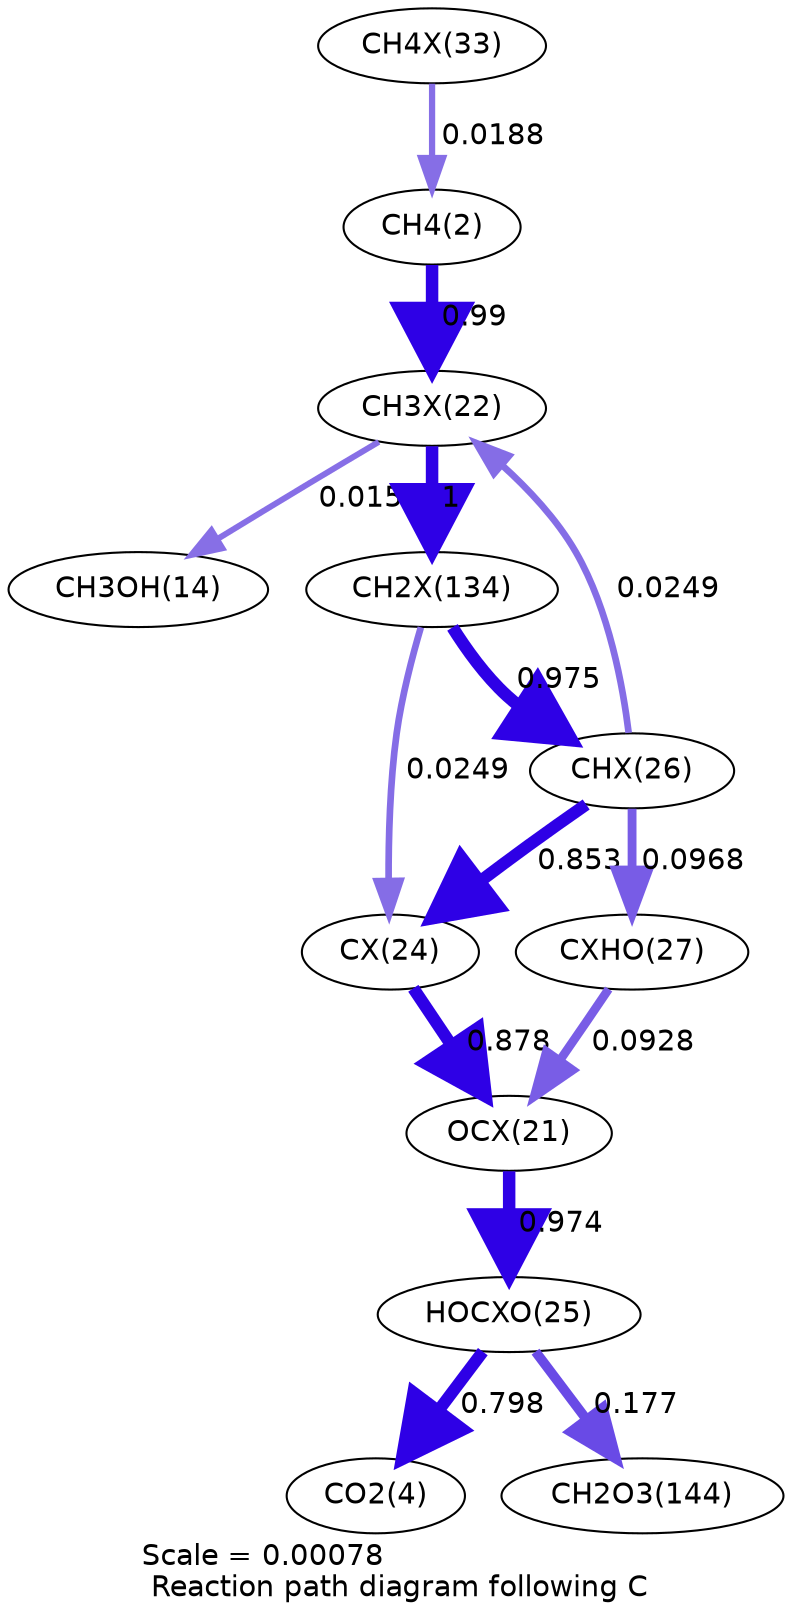 digraph reaction_paths {
center=1;
s34 -> s4[fontname="Helvetica", penwidth=3, arrowsize=1.5, color="0.7, 0.519, 0.9"
, label=" 0.0188"];
s4 -> s28[fontname="Helvetica", penwidth=5.99, arrowsize=3, color="0.7, 1.49, 0.9"
, label=" 0.99"];
s28 -> s16[fontname="Helvetica", penwidth=2.87, arrowsize=1.44, color="0.7, 0.516, 0.9"
, label=" 0.0159"];
s28 -> s44[fontname="Helvetica", penwidth=6, arrowsize=3, color="0.7, 1.5, 0.9"
, label=" 1"];
s32 -> s28[fontname="Helvetica", penwidth=3.21, arrowsize=1.61, color="0.7, 0.525, 0.9"
, label=" 0.0249"];
s44 -> s32[fontname="Helvetica", penwidth=5.98, arrowsize=2.99, color="0.7, 1.48, 0.9"
, label=" 0.975"];
s44 -> s30[fontname="Helvetica", penwidth=3.21, arrowsize=1.61, color="0.7, 0.525, 0.9"
, label=" 0.0249"];
s32 -> s33[fontname="Helvetica", penwidth=4.24, arrowsize=2.12, color="0.7, 0.597, 0.9"
, label=" 0.0968"];
s32 -> s30[fontname="Helvetica", penwidth=5.88, arrowsize=2.94, color="0.7, 1.35, 0.9"
, label=" 0.853"];
s33 -> s27[fontname="Helvetica", penwidth=4.2, arrowsize=2.1, color="0.7, 0.593, 0.9"
, label=" 0.0928"];
s27 -> s31[fontname="Helvetica", penwidth=5.98, arrowsize=2.99, color="0.7, 1.47, 0.9"
, label=" 0.974"];
s30 -> s27[fontname="Helvetica", penwidth=5.9, arrowsize=2.95, color="0.7, 1.38, 0.9"
, label=" 0.878"];
s31 -> s6[fontname="Helvetica", penwidth=5.83, arrowsize=2.91, color="0.7, 1.3, 0.9"
, label=" 0.798"];
s31 -> s22[fontname="Helvetica", penwidth=4.69, arrowsize=2.35, color="0.7, 0.677, 0.9"
, label=" 0.177"];
s4 [ fontname="Helvetica", label="CH4(2)"];
s6 [ fontname="Helvetica", label="CO2(4)"];
s16 [ fontname="Helvetica", label="CH3OH(14)"];
s22 [ fontname="Helvetica", label="CH2O3(144)"];
s27 [ fontname="Helvetica", label="OCX(21)"];
s28 [ fontname="Helvetica", label="CH3X(22)"];
s30 [ fontname="Helvetica", label="CX(24)"];
s31 [ fontname="Helvetica", label="HOCXO(25)"];
s32 [ fontname="Helvetica", label="CHX(26)"];
s33 [ fontname="Helvetica", label="CXHO(27)"];
s34 [ fontname="Helvetica", label="CH4X(33)"];
s44 [ fontname="Helvetica", label="CH2X(134)"];
 label = "Scale = 0.00078\l Reaction path diagram following C";
 fontname = "Helvetica";
}
